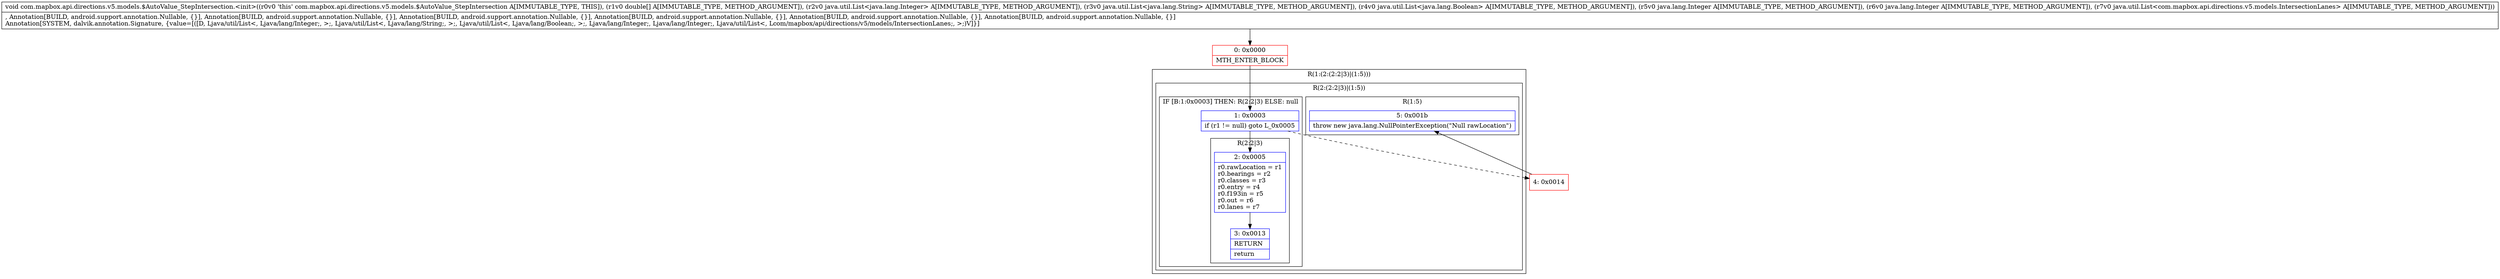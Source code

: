 digraph "CFG forcom.mapbox.api.directions.v5.models.$AutoValue_StepIntersection.\<init\>([DLjava\/util\/List;Ljava\/util\/List;Ljava\/util\/List;Ljava\/lang\/Integer;Ljava\/lang\/Integer;Ljava\/util\/List;)V" {
subgraph cluster_Region_1700995574 {
label = "R(1:(2:(2:2|3)|(1:5)))";
node [shape=record,color=blue];
subgraph cluster_Region_1161967896 {
label = "R(2:(2:2|3)|(1:5))";
node [shape=record,color=blue];
subgraph cluster_IfRegion_1070754097 {
label = "IF [B:1:0x0003] THEN: R(2:2|3) ELSE: null";
node [shape=record,color=blue];
Node_1 [shape=record,label="{1\:\ 0x0003|if (r1 != null) goto L_0x0005\l}"];
subgraph cluster_Region_967340581 {
label = "R(2:2|3)";
node [shape=record,color=blue];
Node_2 [shape=record,label="{2\:\ 0x0005|r0.rawLocation = r1\lr0.bearings = r2\lr0.classes = r3\lr0.entry = r4\lr0.f193in = r5\lr0.out = r6\lr0.lanes = r7\l}"];
Node_3 [shape=record,label="{3\:\ 0x0013|RETURN\l|return\l}"];
}
}
subgraph cluster_Region_1161336951 {
label = "R(1:5)";
node [shape=record,color=blue];
Node_5 [shape=record,label="{5\:\ 0x001b|throw new java.lang.NullPointerException(\"Null rawLocation\")\l}"];
}
}
}
Node_0 [shape=record,color=red,label="{0\:\ 0x0000|MTH_ENTER_BLOCK\l}"];
Node_4 [shape=record,color=red,label="{4\:\ 0x0014}"];
MethodNode[shape=record,label="{void com.mapbox.api.directions.v5.models.$AutoValue_StepIntersection.\<init\>((r0v0 'this' com.mapbox.api.directions.v5.models.$AutoValue_StepIntersection A[IMMUTABLE_TYPE, THIS]), (r1v0 double[] A[IMMUTABLE_TYPE, METHOD_ARGUMENT]), (r2v0 java.util.List\<java.lang.Integer\> A[IMMUTABLE_TYPE, METHOD_ARGUMENT]), (r3v0 java.util.List\<java.lang.String\> A[IMMUTABLE_TYPE, METHOD_ARGUMENT]), (r4v0 java.util.List\<java.lang.Boolean\> A[IMMUTABLE_TYPE, METHOD_ARGUMENT]), (r5v0 java.lang.Integer A[IMMUTABLE_TYPE, METHOD_ARGUMENT]), (r6v0 java.lang.Integer A[IMMUTABLE_TYPE, METHOD_ARGUMENT]), (r7v0 java.util.List\<com.mapbox.api.directions.v5.models.IntersectionLanes\> A[IMMUTABLE_TYPE, METHOD_ARGUMENT]))  | , Annotation[BUILD, android.support.annotation.Nullable, \{\}], Annotation[BUILD, android.support.annotation.Nullable, \{\}], Annotation[BUILD, android.support.annotation.Nullable, \{\}], Annotation[BUILD, android.support.annotation.Nullable, \{\}], Annotation[BUILD, android.support.annotation.Nullable, \{\}], Annotation[BUILD, android.support.annotation.Nullable, \{\}]\lAnnotation[SYSTEM, dalvik.annotation.Signature, \{value=[([D, Ljava\/util\/List\<, Ljava\/lang\/Integer;, \>;, Ljava\/util\/List\<, Ljava\/lang\/String;, \>;, Ljava\/util\/List\<, Ljava\/lang\/Boolean;, \>;, Ljava\/lang\/Integer;, Ljava\/lang\/Integer;, Ljava\/util\/List\<, Lcom\/mapbox\/api\/directions\/v5\/models\/IntersectionLanes;, \>;)V]\}]\l}"];
MethodNode -> Node_0;
Node_1 -> Node_2;
Node_1 -> Node_4[style=dashed];
Node_2 -> Node_3;
Node_0 -> Node_1;
Node_4 -> Node_5;
}


